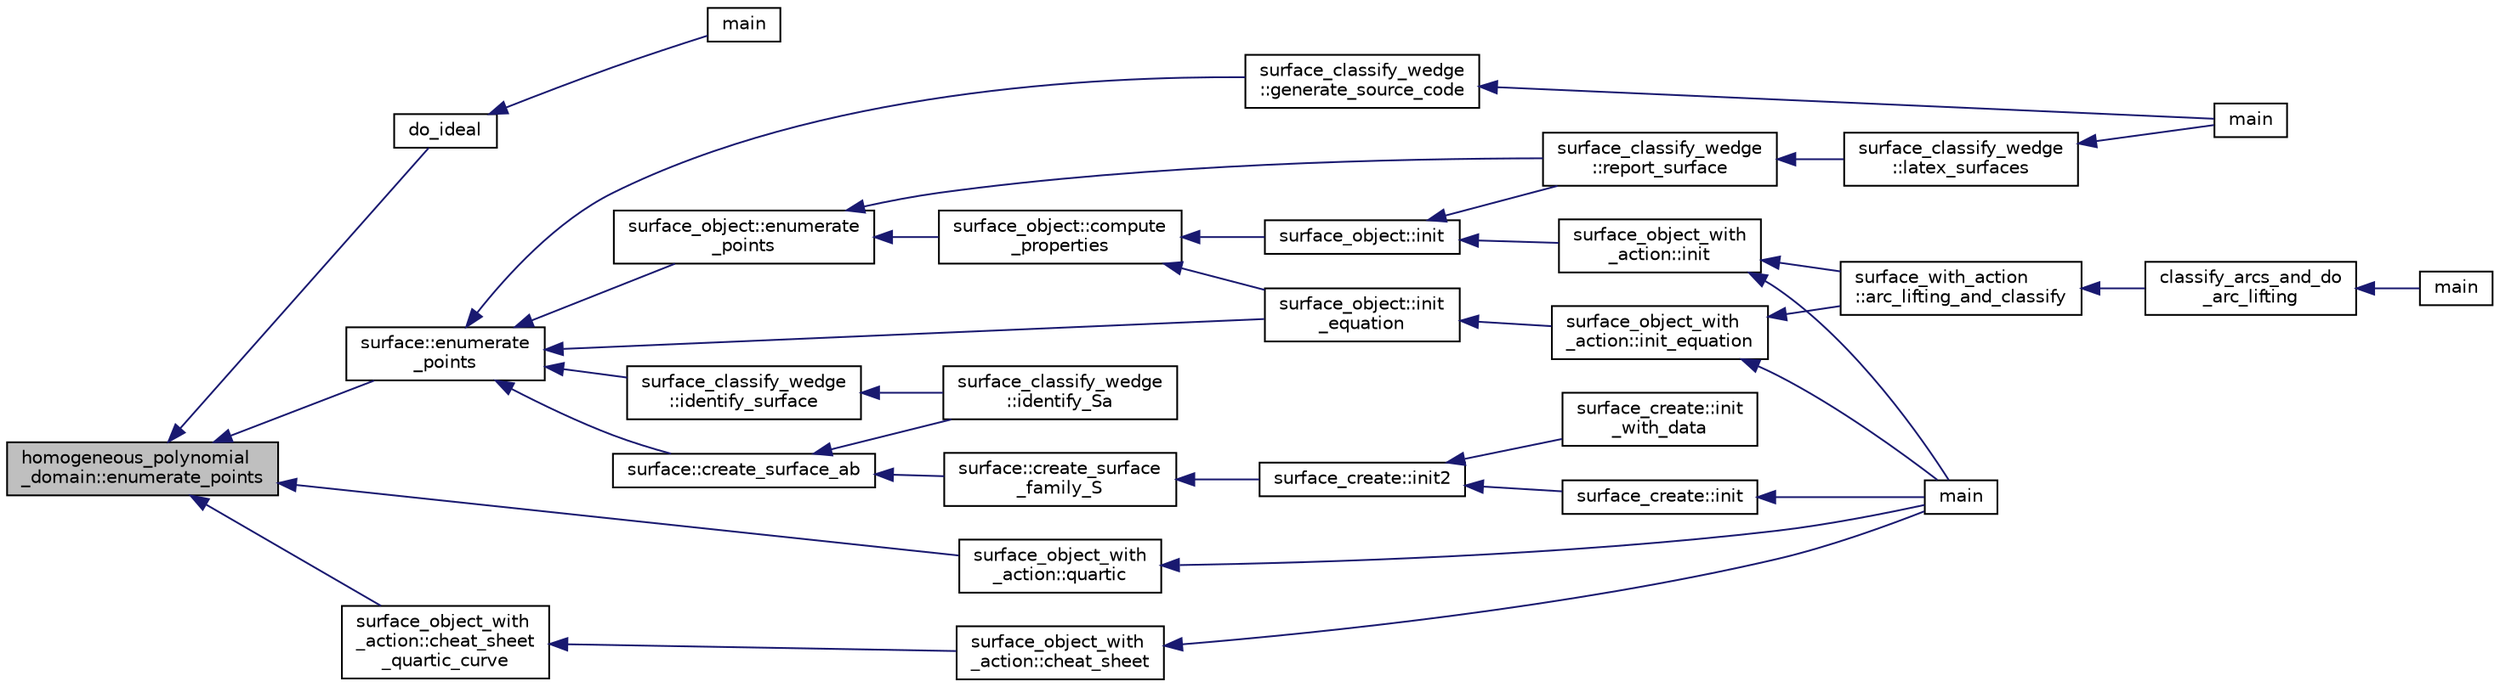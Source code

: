 digraph "homogeneous_polynomial_domain::enumerate_points"
{
  edge [fontname="Helvetica",fontsize="10",labelfontname="Helvetica",labelfontsize="10"];
  node [fontname="Helvetica",fontsize="10",shape=record];
  rankdir="LR";
  Node315 [label="homogeneous_polynomial\l_domain::enumerate_points",height=0.2,width=0.4,color="black", fillcolor="grey75", style="filled", fontcolor="black"];
  Node315 -> Node316 [dir="back",color="midnightblue",fontsize="10",style="solid",fontname="Helvetica"];
  Node316 [label="do_ideal",height=0.2,width=0.4,color="black", fillcolor="white", style="filled",URL="$d4/d67/geometry_8h.html#a719f98ff45a1f8cbe0ff10a1954f0893"];
  Node316 -> Node317 [dir="back",color="midnightblue",fontsize="10",style="solid",fontname="Helvetica"];
  Node317 [label="main",height=0.2,width=0.4,color="black", fillcolor="white", style="filled",URL="$d0/d2f/process_8_c.html#a3c04138a5bfe5d72780bb7e82a18e627"];
  Node315 -> Node318 [dir="back",color="midnightblue",fontsize="10",style="solid",fontname="Helvetica"];
  Node318 [label="surface::enumerate\l_points",height=0.2,width=0.4,color="black", fillcolor="white", style="filled",URL="$d5/d88/classsurface.html#adc79cf9249a0bd3350b35a9c6bdd94d8"];
  Node318 -> Node319 [dir="back",color="midnightblue",fontsize="10",style="solid",fontname="Helvetica"];
  Node319 [label="surface::create_surface_ab",height=0.2,width=0.4,color="black", fillcolor="white", style="filled",URL="$d5/d88/classsurface.html#a9e0834d9fd3ea14957df1944ac40c847"];
  Node319 -> Node320 [dir="back",color="midnightblue",fontsize="10",style="solid",fontname="Helvetica"];
  Node320 [label="surface::create_surface\l_family_S",height=0.2,width=0.4,color="black", fillcolor="white", style="filled",URL="$d5/d88/classsurface.html#a820199c4eab279fad1085a308550fa8f"];
  Node320 -> Node321 [dir="back",color="midnightblue",fontsize="10",style="solid",fontname="Helvetica"];
  Node321 [label="surface_create::init2",height=0.2,width=0.4,color="black", fillcolor="white", style="filled",URL="$de/da4/classsurface__create.html#a0d600640f7dd62d5a6c36443effdab59"];
  Node321 -> Node322 [dir="back",color="midnightblue",fontsize="10",style="solid",fontname="Helvetica"];
  Node322 [label="surface_create::init\l_with_data",height=0.2,width=0.4,color="black", fillcolor="white", style="filled",URL="$de/da4/classsurface__create.html#a9226f687139676532adb1aa971fbade2"];
  Node321 -> Node323 [dir="back",color="midnightblue",fontsize="10",style="solid",fontname="Helvetica"];
  Node323 [label="surface_create::init",height=0.2,width=0.4,color="black", fillcolor="white", style="filled",URL="$de/da4/classsurface__create.html#ab0db5c12825f778e3caf8aa4da02eb06"];
  Node323 -> Node324 [dir="back",color="midnightblue",fontsize="10",style="solid",fontname="Helvetica"];
  Node324 [label="main",height=0.2,width=0.4,color="black", fillcolor="white", style="filled",URL="$d2/dfa/create__surface__main_8_c.html#a217dbf8b442f20279ea00b898af96f52"];
  Node319 -> Node325 [dir="back",color="midnightblue",fontsize="10",style="solid",fontname="Helvetica"];
  Node325 [label="surface_classify_wedge\l::identify_Sa",height=0.2,width=0.4,color="black", fillcolor="white", style="filled",URL="$d7/d5c/classsurface__classify__wedge.html#a8fdc22ea1850bd4da28ace84adb055a6"];
  Node318 -> Node326 [dir="back",color="midnightblue",fontsize="10",style="solid",fontname="Helvetica"];
  Node326 [label="surface_object::init\l_equation",height=0.2,width=0.4,color="black", fillcolor="white", style="filled",URL="$df/df8/classsurface__object.html#afd4f4d1accbf361897374bd18d571913"];
  Node326 -> Node327 [dir="back",color="midnightblue",fontsize="10",style="solid",fontname="Helvetica"];
  Node327 [label="surface_object_with\l_action::init_equation",height=0.2,width=0.4,color="black", fillcolor="white", style="filled",URL="$db/d28/classsurface__object__with__action.html#a310ce4189e50545dd67fa3652b8fd160"];
  Node327 -> Node324 [dir="back",color="midnightblue",fontsize="10",style="solid",fontname="Helvetica"];
  Node327 -> Node328 [dir="back",color="midnightblue",fontsize="10",style="solid",fontname="Helvetica"];
  Node328 [label="surface_with_action\l::arc_lifting_and_classify",height=0.2,width=0.4,color="black", fillcolor="white", style="filled",URL="$d8/df9/classsurface__with__action.html#a62a3948f830c59e09ef94937650a07a4"];
  Node328 -> Node329 [dir="back",color="midnightblue",fontsize="10",style="solid",fontname="Helvetica"];
  Node329 [label="classify_arcs_and_do\l_arc_lifting",height=0.2,width=0.4,color="black", fillcolor="white", style="filled",URL="$d6/dc3/arc__lifting__main_8_c.html#afdd7be16f16b8c71e9a72fe5f6a0b59c"];
  Node329 -> Node330 [dir="back",color="midnightblue",fontsize="10",style="solid",fontname="Helvetica"];
  Node330 [label="main",height=0.2,width=0.4,color="black", fillcolor="white", style="filled",URL="$d6/dc3/arc__lifting__main_8_c.html#a217dbf8b442f20279ea00b898af96f52"];
  Node318 -> Node331 [dir="back",color="midnightblue",fontsize="10",style="solid",fontname="Helvetica"];
  Node331 [label="surface_object::enumerate\l_points",height=0.2,width=0.4,color="black", fillcolor="white", style="filled",URL="$df/df8/classsurface__object.html#a001a13b6ea34dbe559033af634203466"];
  Node331 -> Node332 [dir="back",color="midnightblue",fontsize="10",style="solid",fontname="Helvetica"];
  Node332 [label="surface_object::compute\l_properties",height=0.2,width=0.4,color="black", fillcolor="white", style="filled",URL="$df/df8/classsurface__object.html#ad6c02c3c1432f8adfe49932041ce1b20"];
  Node332 -> Node326 [dir="back",color="midnightblue",fontsize="10",style="solid",fontname="Helvetica"];
  Node332 -> Node333 [dir="back",color="midnightblue",fontsize="10",style="solid",fontname="Helvetica"];
  Node333 [label="surface_object::init",height=0.2,width=0.4,color="black", fillcolor="white", style="filled",URL="$df/df8/classsurface__object.html#ae51d9ac0a3853bc07908ac48ffa6e0d2"];
  Node333 -> Node334 [dir="back",color="midnightblue",fontsize="10",style="solid",fontname="Helvetica"];
  Node334 [label="surface_classify_wedge\l::report_surface",height=0.2,width=0.4,color="black", fillcolor="white", style="filled",URL="$d7/d5c/classsurface__classify__wedge.html#ad577d435c4726d0a35c10b2f8d4ed00c"];
  Node334 -> Node335 [dir="back",color="midnightblue",fontsize="10",style="solid",fontname="Helvetica"];
  Node335 [label="surface_classify_wedge\l::latex_surfaces",height=0.2,width=0.4,color="black", fillcolor="white", style="filled",URL="$d7/d5c/classsurface__classify__wedge.html#a5698763ece48d6f0a605527ca62429c5"];
  Node335 -> Node336 [dir="back",color="midnightblue",fontsize="10",style="solid",fontname="Helvetica"];
  Node336 [label="main",height=0.2,width=0.4,color="black", fillcolor="white", style="filled",URL="$df/df8/surface__classify_8_c.html#a217dbf8b442f20279ea00b898af96f52"];
  Node333 -> Node337 [dir="back",color="midnightblue",fontsize="10",style="solid",fontname="Helvetica"];
  Node337 [label="surface_object_with\l_action::init",height=0.2,width=0.4,color="black", fillcolor="white", style="filled",URL="$db/d28/classsurface__object__with__action.html#a65085da19618def3909b0f4bc27cba8a"];
  Node337 -> Node324 [dir="back",color="midnightblue",fontsize="10",style="solid",fontname="Helvetica"];
  Node337 -> Node328 [dir="back",color="midnightblue",fontsize="10",style="solid",fontname="Helvetica"];
  Node331 -> Node334 [dir="back",color="midnightblue",fontsize="10",style="solid",fontname="Helvetica"];
  Node318 -> Node338 [dir="back",color="midnightblue",fontsize="10",style="solid",fontname="Helvetica"];
  Node338 [label="surface_classify_wedge\l::identify_surface",height=0.2,width=0.4,color="black", fillcolor="white", style="filled",URL="$d7/d5c/classsurface__classify__wedge.html#a0ee820a0324434792bd5362b4606de80"];
  Node338 -> Node325 [dir="back",color="midnightblue",fontsize="10",style="solid",fontname="Helvetica"];
  Node318 -> Node339 [dir="back",color="midnightblue",fontsize="10",style="solid",fontname="Helvetica"];
  Node339 [label="surface_classify_wedge\l::generate_source_code",height=0.2,width=0.4,color="black", fillcolor="white", style="filled",URL="$d7/d5c/classsurface__classify__wedge.html#a4cb31d5e7747571177fbdedf79631fd9"];
  Node339 -> Node336 [dir="back",color="midnightblue",fontsize="10",style="solid",fontname="Helvetica"];
  Node315 -> Node340 [dir="back",color="midnightblue",fontsize="10",style="solid",fontname="Helvetica"];
  Node340 [label="surface_object_with\l_action::quartic",height=0.2,width=0.4,color="black", fillcolor="white", style="filled",URL="$db/d28/classsurface__object__with__action.html#a0143b698eb050332a79ed95f7d274ada"];
  Node340 -> Node324 [dir="back",color="midnightblue",fontsize="10",style="solid",fontname="Helvetica"];
  Node315 -> Node341 [dir="back",color="midnightblue",fontsize="10",style="solid",fontname="Helvetica"];
  Node341 [label="surface_object_with\l_action::cheat_sheet\l_quartic_curve",height=0.2,width=0.4,color="black", fillcolor="white", style="filled",URL="$db/d28/classsurface__object__with__action.html#a7f42e37fc76dd9b6b113e35c2b886b36"];
  Node341 -> Node342 [dir="back",color="midnightblue",fontsize="10",style="solid",fontname="Helvetica"];
  Node342 [label="surface_object_with\l_action::cheat_sheet",height=0.2,width=0.4,color="black", fillcolor="white", style="filled",URL="$db/d28/classsurface__object__with__action.html#a13371a6bb26f27759adcc0f7292b12d2"];
  Node342 -> Node324 [dir="back",color="midnightblue",fontsize="10",style="solid",fontname="Helvetica"];
}
